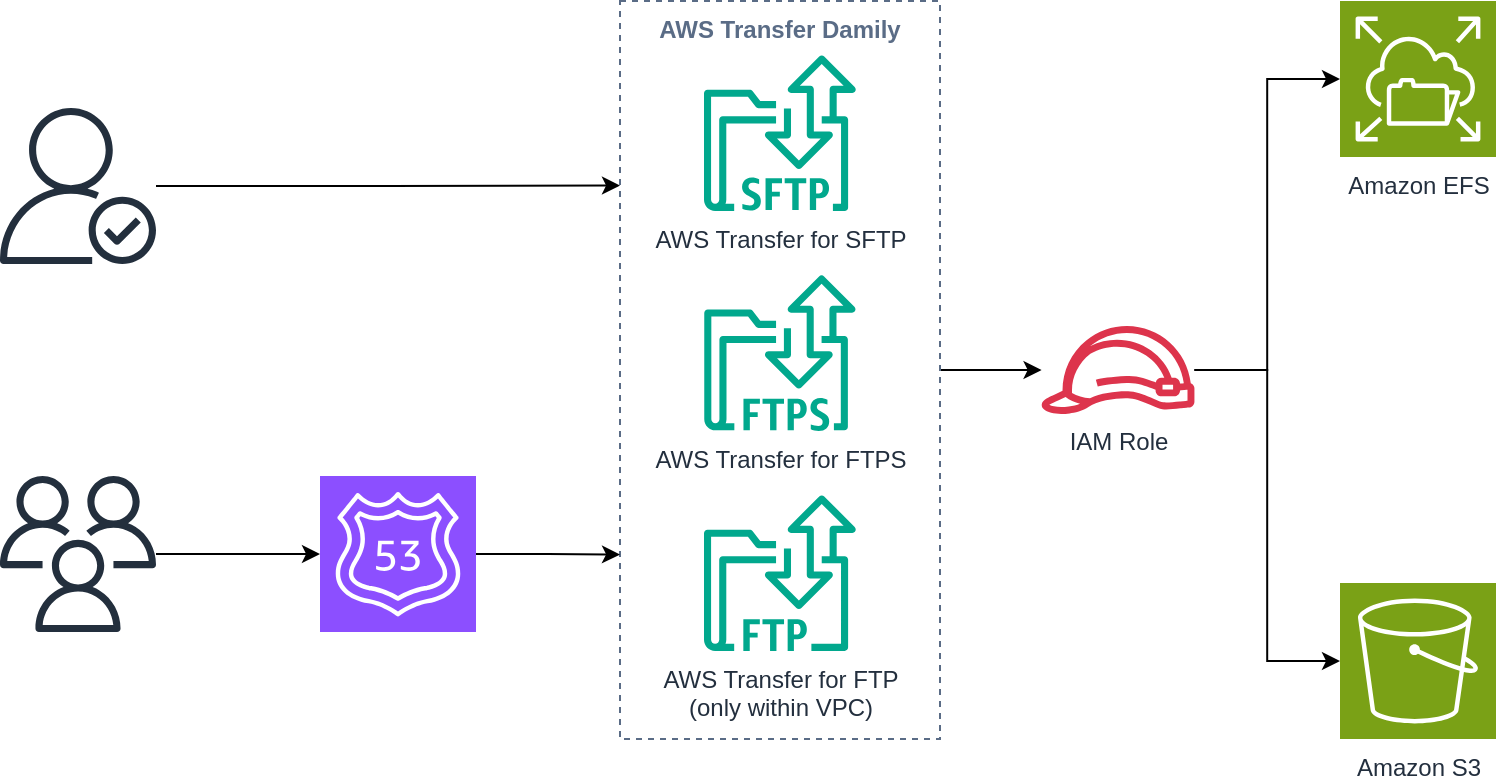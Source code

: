 <mxfile version="26.0.4">
  <diagram name="Page-1" id="2VU67tIw9yh0kLZgefV0">
    <mxGraphModel dx="928" dy="998" grid="1" gridSize="10" guides="1" tooltips="1" connect="1" arrows="1" fold="1" page="1" pageScale="1" pageWidth="850" pageHeight="1100" math="0" shadow="0">
      <root>
        <mxCell id="0" />
        <mxCell id="1" parent="0" />
        <mxCell id="CR2SDrkhxNH643ZOb_z3-17" style="edgeStyle=orthogonalEdgeStyle;rounded=0;orthogonalLoop=1;jettySize=auto;html=1;" edge="1" parent="1" source="CR2SDrkhxNH643ZOb_z3-9" target="CR2SDrkhxNH643ZOb_z3-8">
          <mxGeometry relative="1" as="geometry" />
        </mxCell>
        <mxCell id="CR2SDrkhxNH643ZOb_z3-9" value="AWS Transfer Damily" style="fillColor=none;strokeColor=#5A6C86;dashed=1;verticalAlign=top;fontStyle=1;fontColor=#5A6C86;whiteSpace=wrap;html=1;" vertex="1" parent="1">
          <mxGeometry x="370" y="314.5" width="160" height="369" as="geometry" />
        </mxCell>
        <mxCell id="CR2SDrkhxNH643ZOb_z3-11" style="edgeStyle=orthogonalEdgeStyle;rounded=0;orthogonalLoop=1;jettySize=auto;html=1;" edge="1" parent="1" source="CR2SDrkhxNH643ZOb_z3-1" target="CR2SDrkhxNH643ZOb_z3-2">
          <mxGeometry relative="1" as="geometry" />
        </mxCell>
        <mxCell id="CR2SDrkhxNH643ZOb_z3-1" value="" style="sketch=0;outlineConnect=0;fontColor=#232F3E;gradientColor=none;fillColor=#232F3D;strokeColor=none;dashed=0;verticalLabelPosition=bottom;verticalAlign=top;align=center;html=1;fontSize=12;fontStyle=0;aspect=fixed;pointerEvents=1;shape=mxgraph.aws4.users;" vertex="1" parent="1">
          <mxGeometry x="60" y="552" width="78" height="78" as="geometry" />
        </mxCell>
        <mxCell id="CR2SDrkhxNH643ZOb_z3-24" style="edgeStyle=orthogonalEdgeStyle;rounded=0;orthogonalLoop=1;jettySize=auto;html=1;entryX=0;entryY=0.75;entryDx=0;entryDy=0;" edge="1" parent="1" source="CR2SDrkhxNH643ZOb_z3-2" target="CR2SDrkhxNH643ZOb_z3-9">
          <mxGeometry relative="1" as="geometry" />
        </mxCell>
        <mxCell id="CR2SDrkhxNH643ZOb_z3-2" value="" style="sketch=0;points=[[0,0,0],[0.25,0,0],[0.5,0,0],[0.75,0,0],[1,0,0],[0,1,0],[0.25,1,0],[0.5,1,0],[0.75,1,0],[1,1,0],[0,0.25,0],[0,0.5,0],[0,0.75,0],[1,0.25,0],[1,0.5,0],[1,0.75,0]];outlineConnect=0;fontColor=#232F3E;fillColor=#8C4FFF;strokeColor=#ffffff;dashed=0;verticalLabelPosition=bottom;verticalAlign=top;align=center;html=1;fontSize=12;fontStyle=0;aspect=fixed;shape=mxgraph.aws4.resourceIcon;resIcon=mxgraph.aws4.route_53;" vertex="1" parent="1">
          <mxGeometry x="220" y="552" width="78" height="78" as="geometry" />
        </mxCell>
        <mxCell id="CR2SDrkhxNH643ZOb_z3-3" value="AWS Transfer for SFTP" style="sketch=0;outlineConnect=0;fontColor=#232F3E;gradientColor=none;fillColor=#01A88D;strokeColor=none;dashed=0;verticalLabelPosition=bottom;verticalAlign=top;align=center;html=1;fontSize=12;fontStyle=0;aspect=fixed;shape=mxgraph.aws4.transfer_for_sftp_resource;" vertex="1" parent="1">
          <mxGeometry x="412" y="341.5" width="76" height="78" as="geometry" />
        </mxCell>
        <mxCell id="CR2SDrkhxNH643ZOb_z3-4" value="AWS Transfer for FTPS" style="sketch=0;outlineConnect=0;fontColor=#232F3E;gradientColor=none;fillColor=#01A88D;strokeColor=none;dashed=0;verticalLabelPosition=bottom;verticalAlign=top;align=center;html=1;fontSize=12;fontStyle=0;aspect=fixed;shape=mxgraph.aws4.transfer_for_ftps_resource;" vertex="1" parent="1">
          <mxGeometry x="412" y="451.5" width="76" height="78" as="geometry" />
        </mxCell>
        <mxCell id="CR2SDrkhxNH643ZOb_z3-5" value="AWS Transfer for FTP&lt;div&gt;(only within VPC)&lt;/div&gt;" style="sketch=0;outlineConnect=0;fontColor=#232F3E;gradientColor=none;fillColor=#01A88D;strokeColor=none;dashed=0;verticalLabelPosition=bottom;verticalAlign=top;align=center;html=1;fontSize=12;fontStyle=0;aspect=fixed;shape=mxgraph.aws4.transfer_for_ftp_resource;" vertex="1" parent="1">
          <mxGeometry x="412" y="561.5" width="76" height="78" as="geometry" />
        </mxCell>
        <mxCell id="CR2SDrkhxNH643ZOb_z3-6" value="Amazon S3" style="sketch=0;points=[[0,0,0],[0.25,0,0],[0.5,0,0],[0.75,0,0],[1,0,0],[0,1,0],[0.25,1,0],[0.5,1,0],[0.75,1,0],[1,1,0],[0,0.25,0],[0,0.5,0],[0,0.75,0],[1,0.25,0],[1,0.5,0],[1,0.75,0]];outlineConnect=0;fontColor=#232F3E;fillColor=#7AA116;strokeColor=#ffffff;dashed=0;verticalLabelPosition=bottom;verticalAlign=top;align=center;html=1;fontSize=12;fontStyle=0;aspect=fixed;shape=mxgraph.aws4.resourceIcon;resIcon=mxgraph.aws4.s3;" vertex="1" parent="1">
          <mxGeometry x="730" y="605.5" width="78" height="78" as="geometry" />
        </mxCell>
        <mxCell id="CR2SDrkhxNH643ZOb_z3-7" value="Amazon EFS" style="sketch=0;points=[[0,0,0],[0.25,0,0],[0.5,0,0],[0.75,0,0],[1,0,0],[0,1,0],[0.25,1,0],[0.5,1,0],[0.75,1,0],[1,1,0],[0,0.25,0],[0,0.5,0],[0,0.75,0],[1,0.25,0],[1,0.5,0],[1,0.75,0]];outlineConnect=0;fontColor=#232F3E;fillColor=#7AA116;strokeColor=#ffffff;dashed=0;verticalLabelPosition=bottom;verticalAlign=top;align=center;html=1;fontSize=12;fontStyle=0;aspect=fixed;shape=mxgraph.aws4.resourceIcon;resIcon=mxgraph.aws4.elastic_file_system;" vertex="1" parent="1">
          <mxGeometry x="730" y="314.5" width="78" height="78" as="geometry" />
        </mxCell>
        <mxCell id="CR2SDrkhxNH643ZOb_z3-8" value="IAM Role" style="sketch=0;outlineConnect=0;fontColor=#232F3E;gradientColor=none;fillColor=#DD344C;strokeColor=none;dashed=0;verticalLabelPosition=bottom;verticalAlign=top;align=center;html=1;fontSize=12;fontStyle=0;aspect=fixed;pointerEvents=1;shape=mxgraph.aws4.role;" vertex="1" parent="1">
          <mxGeometry x="580" y="477" width="78" height="44" as="geometry" />
        </mxCell>
        <mxCell id="CR2SDrkhxNH643ZOb_z3-20" style="edgeStyle=orthogonalEdgeStyle;rounded=0;orthogonalLoop=1;jettySize=auto;html=1;entryX=0;entryY=0.25;entryDx=0;entryDy=0;" edge="1" parent="1" source="CR2SDrkhxNH643ZOb_z3-10" target="CR2SDrkhxNH643ZOb_z3-9">
          <mxGeometry relative="1" as="geometry" />
        </mxCell>
        <mxCell id="CR2SDrkhxNH643ZOb_z3-10" value="" style="sketch=0;outlineConnect=0;fontColor=#232F3E;gradientColor=none;fillColor=#232F3D;strokeColor=none;dashed=0;verticalLabelPosition=bottom;verticalAlign=top;align=center;html=1;fontSize=12;fontStyle=0;aspect=fixed;pointerEvents=1;shape=mxgraph.aws4.authenticated_user;" vertex="1" parent="1">
          <mxGeometry x="60" y="368" width="78" height="78" as="geometry" />
        </mxCell>
        <mxCell id="CR2SDrkhxNH643ZOb_z3-15" style="edgeStyle=orthogonalEdgeStyle;rounded=0;orthogonalLoop=1;jettySize=auto;html=1;entryX=0;entryY=0.5;entryDx=0;entryDy=0;entryPerimeter=0;" edge="1" parent="1" source="CR2SDrkhxNH643ZOb_z3-8" target="CR2SDrkhxNH643ZOb_z3-7">
          <mxGeometry relative="1" as="geometry" />
        </mxCell>
        <mxCell id="CR2SDrkhxNH643ZOb_z3-16" style="edgeStyle=orthogonalEdgeStyle;rounded=0;orthogonalLoop=1;jettySize=auto;html=1;entryX=0;entryY=0.5;entryDx=0;entryDy=0;entryPerimeter=0;" edge="1" parent="1" source="CR2SDrkhxNH643ZOb_z3-8" target="CR2SDrkhxNH643ZOb_z3-6">
          <mxGeometry relative="1" as="geometry" />
        </mxCell>
      </root>
    </mxGraphModel>
  </diagram>
</mxfile>
